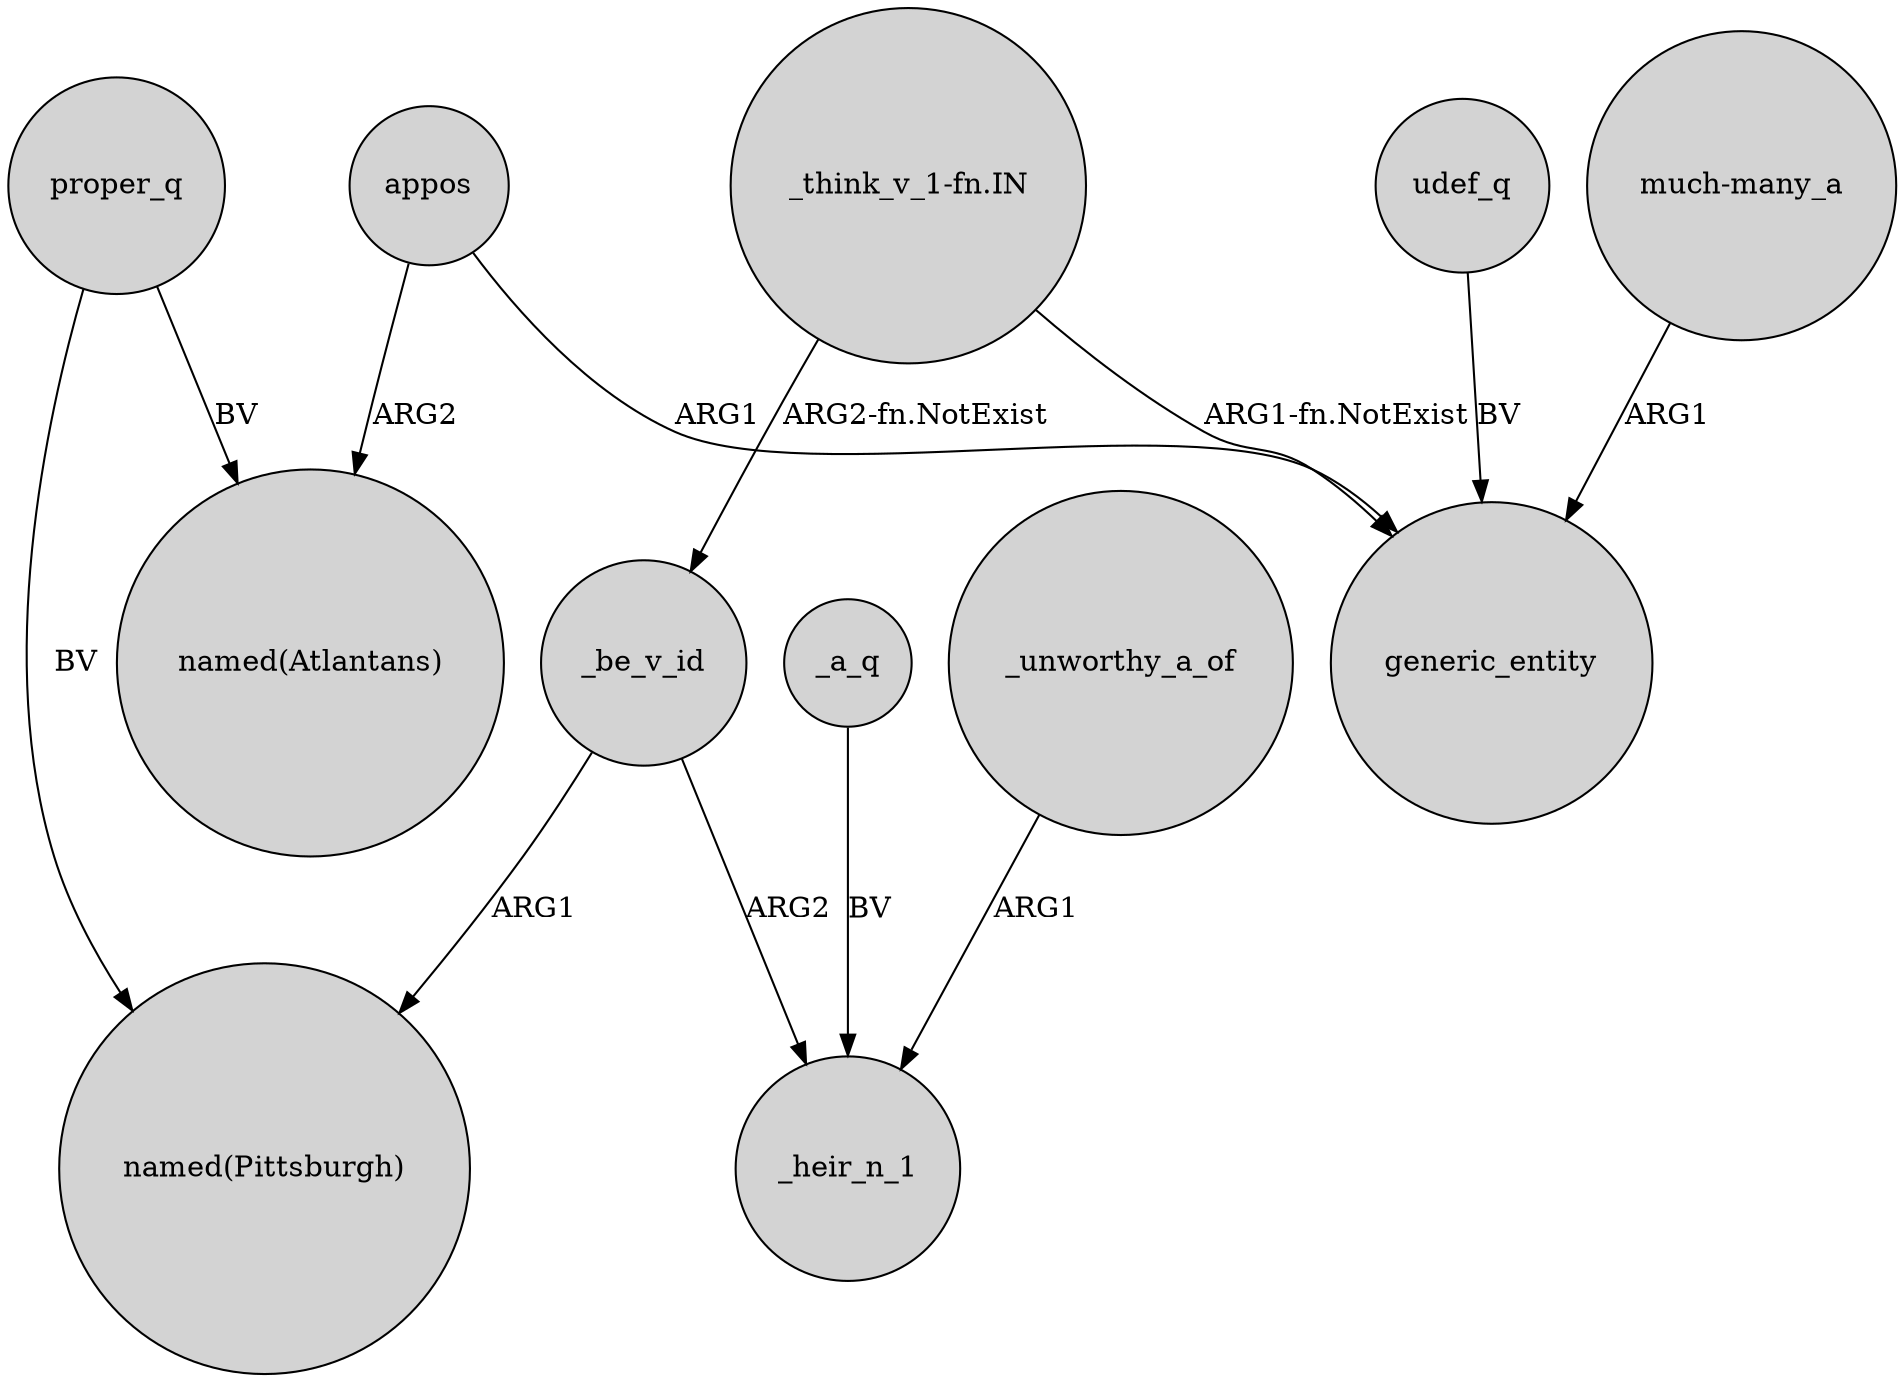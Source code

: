 digraph {
	node [shape=circle style=filled]
	appos -> "named(Atlantans)" [label=ARG2]
	"_think_v_1-fn.IN" -> generic_entity [label="ARG1-fn.NotExist"]
	_be_v_id -> _heir_n_1 [label=ARG2]
	udef_q -> generic_entity [label=BV]
	_unworthy_a_of -> _heir_n_1 [label=ARG1]
	"_think_v_1-fn.IN" -> _be_v_id [label="ARG2-fn.NotExist"]
	proper_q -> "named(Atlantans)" [label=BV]
	_be_v_id -> "named(Pittsburgh)" [label=ARG1]
	"much-many_a" -> generic_entity [label=ARG1]
	_a_q -> _heir_n_1 [label=BV]
	proper_q -> "named(Pittsburgh)" [label=BV]
	appos -> generic_entity [label=ARG1]
}
